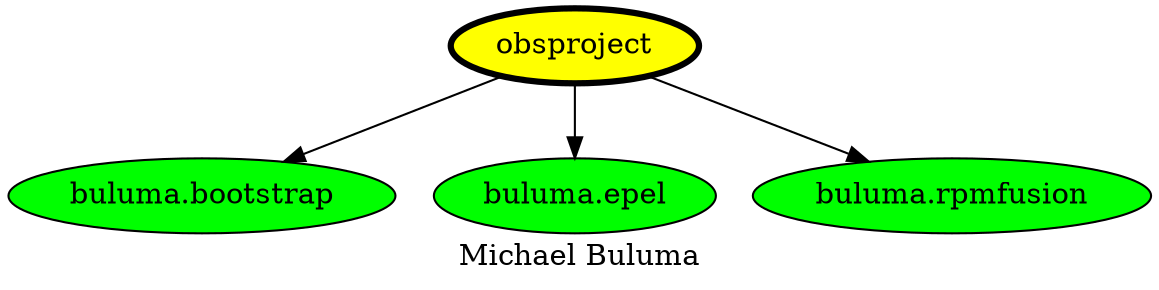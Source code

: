 digraph PhiloDilemma {
  label = "Michael Buluma" ;
  overlap=false
  {
    "obsproject" [fillcolor=yellow style=filled penwidth=3]
    "buluma.bootstrap" [fillcolor=green style=filled]
    "buluma.epel" [fillcolor=green style=filled]
    "buluma.rpmfusion" [fillcolor=green style=filled]
  }
  "obsproject" -> "buluma.bootstrap"
  "obsproject" -> "buluma.epel"
  "obsproject" -> "buluma.rpmfusion"
}
